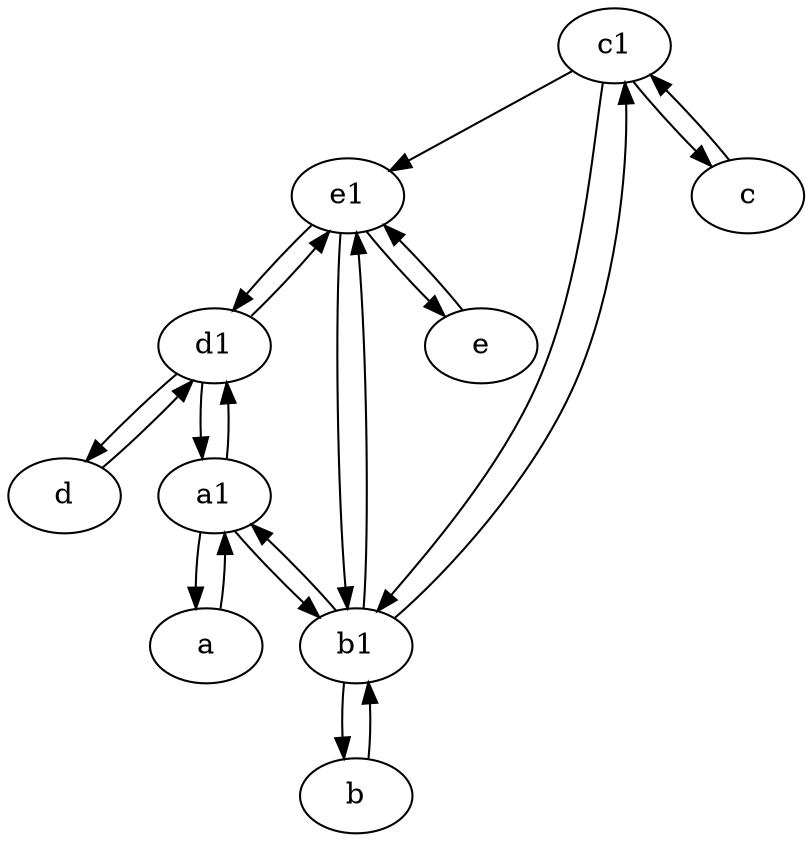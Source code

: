 digraph  {
	c1 [pos="30,15!"];
	e1 [pos="25,45!"];
	b [pos="50,20!"];
	d1 [pos="25,30!"];
	a [pos="40,10!"];
	d [pos="20,30!"];
	b1 [pos="45,20!"];
	e [pos="30,50!"];
	c [pos="20,10!"];
	a1 [pos="40,15!"];
	d1 -> e1;
	e1 -> b1;
	c1 -> c;
	e -> e1;
	c -> c1;
	b1 -> b;
	d -> d1;
	b1 -> a1;
	b1 -> e1;
	a1 -> a;
	b -> b1;
	e1 -> e;
	b1 -> c1;
	a -> a1;
	a1 -> b1;
	d1 -> d;
	c1 -> b1;
	d1 -> a1;
	e1 -> d1;
	c1 -> e1;
	a1 -> d1;

	}